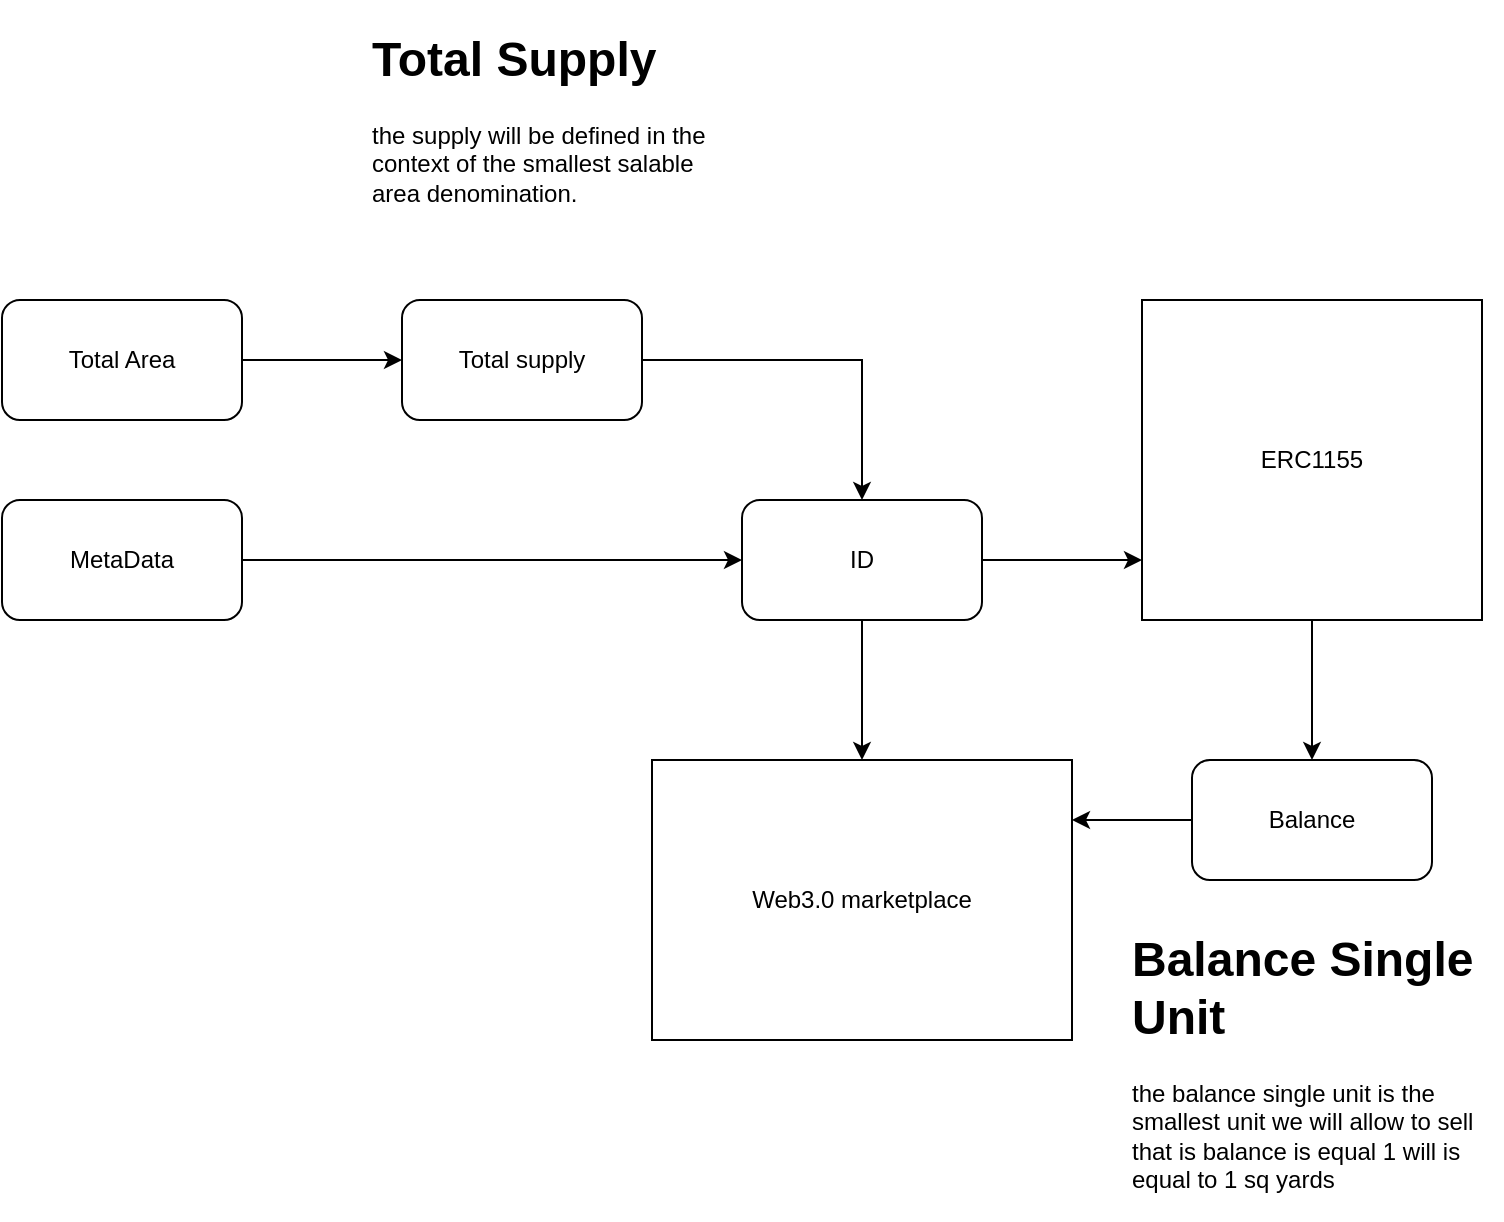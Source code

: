 <mxfile version="22.1.0" type="github">
  <diagram name="Page-1" id="qh9bkh5XAp2ZXwSmuEZq">
    <mxGraphModel dx="934" dy="485" grid="1" gridSize="10" guides="1" tooltips="1" connect="1" arrows="1" fold="1" page="1" pageScale="1" pageWidth="850" pageHeight="1100" math="0" shadow="0">
      <root>
        <mxCell id="0" />
        <mxCell id="1" parent="0" />
        <mxCell id="P4B9Dwf5wOCtqZJwkF_M-4" value="" style="edgeStyle=orthogonalEdgeStyle;rounded=0;orthogonalLoop=1;jettySize=auto;html=1;" edge="1" parent="1" source="P4B9Dwf5wOCtqZJwkF_M-1" target="P4B9Dwf5wOCtqZJwkF_M-3">
          <mxGeometry relative="1" as="geometry" />
        </mxCell>
        <mxCell id="P4B9Dwf5wOCtqZJwkF_M-1" value="Total Area" style="rounded=1;whiteSpace=wrap;html=1;" vertex="1" parent="1">
          <mxGeometry x="80" y="200" width="120" height="60" as="geometry" />
        </mxCell>
        <mxCell id="P4B9Dwf5wOCtqZJwkF_M-7" style="edgeStyle=orthogonalEdgeStyle;rounded=0;orthogonalLoop=1;jettySize=auto;html=1;entryX=0;entryY=0.5;entryDx=0;entryDy=0;" edge="1" parent="1" source="P4B9Dwf5wOCtqZJwkF_M-2" target="P4B9Dwf5wOCtqZJwkF_M-5">
          <mxGeometry relative="1" as="geometry" />
        </mxCell>
        <mxCell id="P4B9Dwf5wOCtqZJwkF_M-2" value="MetaData" style="rounded=1;whiteSpace=wrap;html=1;" vertex="1" parent="1">
          <mxGeometry x="80" y="300" width="120" height="60" as="geometry" />
        </mxCell>
        <mxCell id="P4B9Dwf5wOCtqZJwkF_M-6" style="edgeStyle=orthogonalEdgeStyle;rounded=0;orthogonalLoop=1;jettySize=auto;html=1;" edge="1" parent="1" source="P4B9Dwf5wOCtqZJwkF_M-3" target="P4B9Dwf5wOCtqZJwkF_M-5">
          <mxGeometry relative="1" as="geometry" />
        </mxCell>
        <mxCell id="P4B9Dwf5wOCtqZJwkF_M-3" value="Total supply" style="rounded=1;whiteSpace=wrap;html=1;" vertex="1" parent="1">
          <mxGeometry x="280" y="200" width="120" height="60" as="geometry" />
        </mxCell>
        <mxCell id="P4B9Dwf5wOCtqZJwkF_M-11" value="" style="edgeStyle=orthogonalEdgeStyle;rounded=0;orthogonalLoop=1;jettySize=auto;html=1;" edge="1" parent="1" source="P4B9Dwf5wOCtqZJwkF_M-5" target="P4B9Dwf5wOCtqZJwkF_M-10">
          <mxGeometry relative="1" as="geometry">
            <Array as="points">
              <mxPoint x="630" y="330" />
              <mxPoint x="630" y="330" />
            </Array>
          </mxGeometry>
        </mxCell>
        <mxCell id="P4B9Dwf5wOCtqZJwkF_M-17" value="" style="edgeStyle=orthogonalEdgeStyle;rounded=0;orthogonalLoop=1;jettySize=auto;html=1;" edge="1" parent="1" source="P4B9Dwf5wOCtqZJwkF_M-5" target="P4B9Dwf5wOCtqZJwkF_M-15">
          <mxGeometry relative="1" as="geometry" />
        </mxCell>
        <mxCell id="P4B9Dwf5wOCtqZJwkF_M-5" value="ID" style="rounded=1;whiteSpace=wrap;html=1;" vertex="1" parent="1">
          <mxGeometry x="450" y="300" width="120" height="60" as="geometry" />
        </mxCell>
        <mxCell id="P4B9Dwf5wOCtqZJwkF_M-8" value="&lt;h1&gt;Total Supply&lt;/h1&gt;&lt;div&gt;the supply will be defined in the context of the smallest salable area denomination.&lt;/div&gt;" style="text;html=1;strokeColor=none;fillColor=none;spacing=5;spacingTop=-20;whiteSpace=wrap;overflow=hidden;rounded=0;" vertex="1" parent="1">
          <mxGeometry x="260" y="60" width="190" height="120" as="geometry" />
        </mxCell>
        <mxCell id="P4B9Dwf5wOCtqZJwkF_M-13" value="" style="edgeStyle=orthogonalEdgeStyle;rounded=0;orthogonalLoop=1;jettySize=auto;html=1;" edge="1" parent="1" source="P4B9Dwf5wOCtqZJwkF_M-10" target="P4B9Dwf5wOCtqZJwkF_M-12">
          <mxGeometry relative="1" as="geometry" />
        </mxCell>
        <mxCell id="P4B9Dwf5wOCtqZJwkF_M-10" value="ERC1155" style="rounded=0;whiteSpace=wrap;html=1;" vertex="1" parent="1">
          <mxGeometry x="650" y="200" width="170" height="160" as="geometry" />
        </mxCell>
        <mxCell id="P4B9Dwf5wOCtqZJwkF_M-16" value="" style="edgeStyle=orthogonalEdgeStyle;rounded=0;orthogonalLoop=1;jettySize=auto;html=1;" edge="1" parent="1" source="P4B9Dwf5wOCtqZJwkF_M-12" target="P4B9Dwf5wOCtqZJwkF_M-15">
          <mxGeometry relative="1" as="geometry">
            <Array as="points">
              <mxPoint x="630" y="460" />
              <mxPoint x="630" y="460" />
            </Array>
          </mxGeometry>
        </mxCell>
        <mxCell id="P4B9Dwf5wOCtqZJwkF_M-12" value="Balance" style="rounded=1;whiteSpace=wrap;html=1;" vertex="1" parent="1">
          <mxGeometry x="675" y="430" width="120" height="60" as="geometry" />
        </mxCell>
        <mxCell id="P4B9Dwf5wOCtqZJwkF_M-14" value="&lt;h1&gt;Balance Single Unit&lt;/h1&gt;&lt;div&gt;the balance single unit is the smallest unit we will allow to sell that is balance is equal 1 will is equal to 1&amp;nbsp;sq yards&lt;/div&gt;" style="text;html=1;strokeColor=none;fillColor=none;spacing=5;spacingTop=-20;whiteSpace=wrap;overflow=hidden;rounded=0;" vertex="1" parent="1">
          <mxGeometry x="640" y="510" width="190" height="150" as="geometry" />
        </mxCell>
        <mxCell id="P4B9Dwf5wOCtqZJwkF_M-15" value="Web3.0 marketplace" style="rounded=0;whiteSpace=wrap;html=1;" vertex="1" parent="1">
          <mxGeometry x="405" y="430" width="210" height="140" as="geometry" />
        </mxCell>
      </root>
    </mxGraphModel>
  </diagram>
</mxfile>
